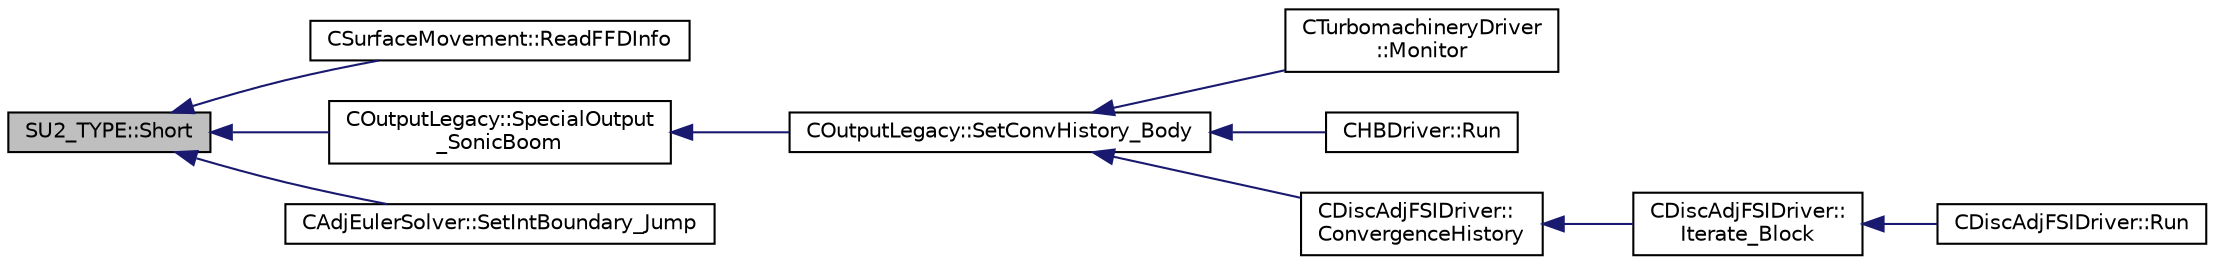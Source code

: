 digraph "SU2_TYPE::Short"
{
  edge [fontname="Helvetica",fontsize="10",labelfontname="Helvetica",labelfontsize="10"];
  node [fontname="Helvetica",fontsize="10",shape=record];
  rankdir="LR";
  Node633 [label="SU2_TYPE::Short",height=0.2,width=0.4,color="black", fillcolor="grey75", style="filled", fontcolor="black"];
  Node633 -> Node634 [dir="back",color="midnightblue",fontsize="10",style="solid",fontname="Helvetica"];
  Node634 [label="CSurfaceMovement::ReadFFDInfo",height=0.2,width=0.4,color="black", fillcolor="white", style="filled",URL="$class_c_surface_movement.html#af72337ffcc3c207f8788b280a790b508",tooltip="Read the free form information from the grid input file. "];
  Node633 -> Node635 [dir="back",color="midnightblue",fontsize="10",style="solid",fontname="Helvetica"];
  Node635 [label="COutputLegacy::SpecialOutput\l_SonicBoom",height=0.2,width=0.4,color="black", fillcolor="white", style="filled",URL="$class_c_output_legacy.html#a7715a86b070f2dcadd358250e470dac2",tooltip="Writes equivalent area. "];
  Node635 -> Node636 [dir="back",color="midnightblue",fontsize="10",style="solid",fontname="Helvetica"];
  Node636 [label="COutputLegacy::SetConvHistory_Body",height=0.2,width=0.4,color="black", fillcolor="white", style="filled",URL="$class_c_output_legacy.html#a217cc0d778a3828499189a9debee47c6",tooltip="Write the history file and the convergence on the screen for serial computations. ..."];
  Node636 -> Node637 [dir="back",color="midnightblue",fontsize="10",style="solid",fontname="Helvetica"];
  Node637 [label="CTurbomachineryDriver\l::Monitor",height=0.2,width=0.4,color="black", fillcolor="white", style="filled",URL="$class_c_turbomachinery_driver.html#a41d7b50bbacef68eb5436293ebb2da4f",tooltip="Monitor the computation. "];
  Node636 -> Node638 [dir="back",color="midnightblue",fontsize="10",style="solid",fontname="Helvetica"];
  Node638 [label="CHBDriver::Run",height=0.2,width=0.4,color="black", fillcolor="white", style="filled",URL="$class_c_h_b_driver.html#a98c0448a8e0404845ee54e25b62eaea9",tooltip="Run a single iteration of a Harmonic Balance problem. "];
  Node636 -> Node639 [dir="back",color="midnightblue",fontsize="10",style="solid",fontname="Helvetica"];
  Node639 [label="CDiscAdjFSIDriver::\lConvergenceHistory",height=0.2,width=0.4,color="black", fillcolor="white", style="filled",URL="$class_c_disc_adj_f_s_i_driver.html#a139dfa2442613879f2b15f28a09c2bd5",tooltip="Output the convergence history. "];
  Node639 -> Node640 [dir="back",color="midnightblue",fontsize="10",style="solid",fontname="Helvetica"];
  Node640 [label="CDiscAdjFSIDriver::\lIterate_Block",height=0.2,width=0.4,color="black", fillcolor="white", style="filled",URL="$class_c_disc_adj_f_s_i_driver.html#a84949f139fa795b7d34d6ff77e82eb5c",tooltip="Iterate a certain block for adjoint FSI - may be the whole set of variables or independent and subite..."];
  Node640 -> Node641 [dir="back",color="midnightblue",fontsize="10",style="solid",fontname="Helvetica"];
  Node641 [label="CDiscAdjFSIDriver::Run",height=0.2,width=0.4,color="black", fillcolor="white", style="filled",URL="$class_c_disc_adj_f_s_i_driver.html#a2e965d6e9c4dcfc296077cae225cab21",tooltip="Run a Discrete Adjoint iteration for the FSI problem. "];
  Node633 -> Node642 [dir="back",color="midnightblue",fontsize="10",style="solid",fontname="Helvetica"];
  Node642 [label="CAdjEulerSolver::SetIntBoundary_Jump",height=0.2,width=0.4,color="black", fillcolor="white", style="filled",URL="$class_c_adj_euler_solver.html#ab53f11b1472261d979780ca69dcc2a63",tooltip="Compute the jump for the interior boundary problem. "];
}
